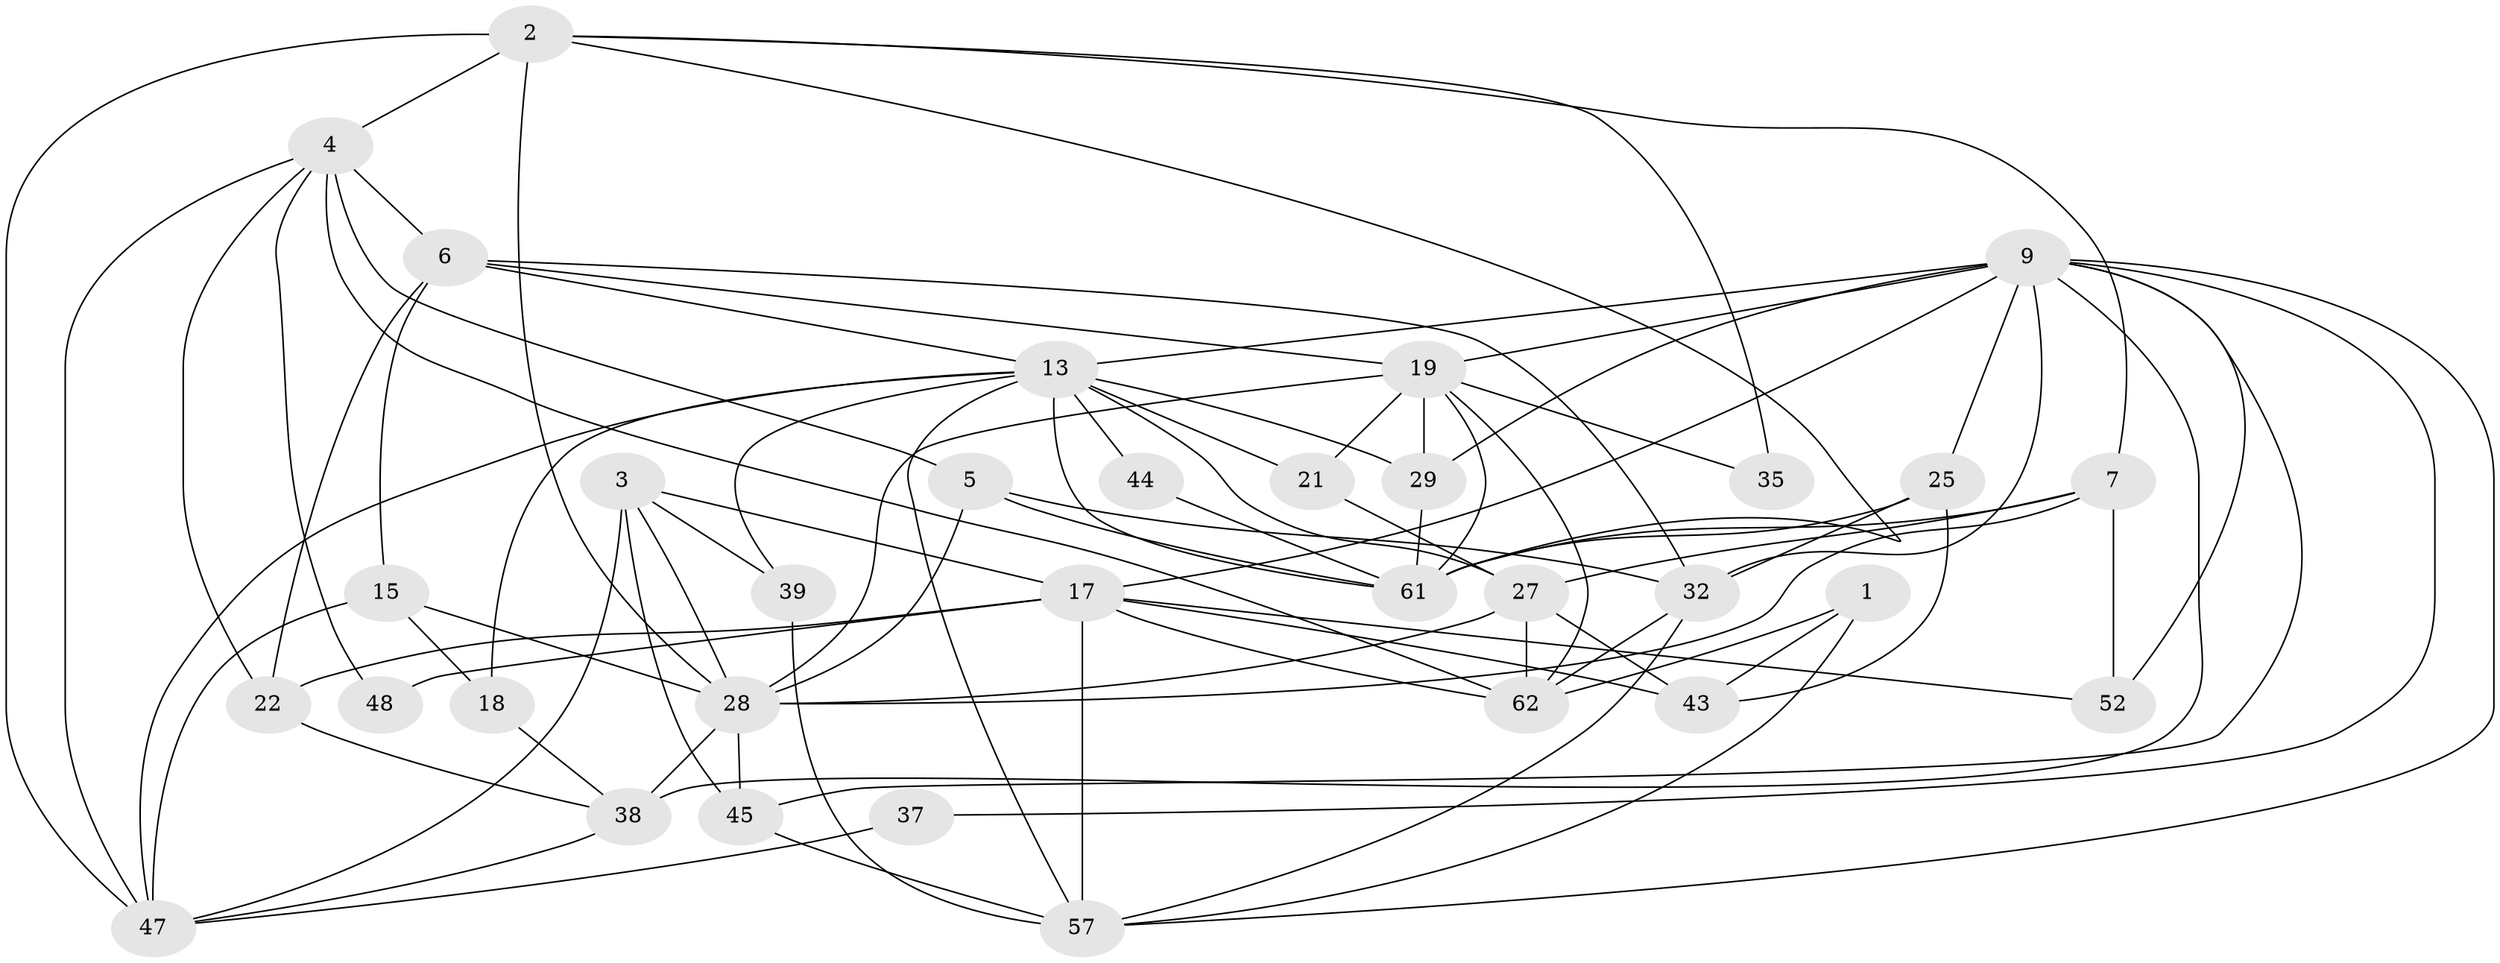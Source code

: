 // original degree distribution, {3: 0.2835820895522388, 4: 0.26865671641791045, 5: 0.208955223880597, 6: 0.07462686567164178, 2: 0.11940298507462686, 7: 0.014925373134328358, 8: 0.029850746268656716}
// Generated by graph-tools (version 1.1) at 2025/14/03/09/25 04:14:58]
// undirected, 33 vertices, 86 edges
graph export_dot {
graph [start="1"]
  node [color=gray90,style=filled];
  1;
  2 [super="+31+36"];
  3 [super="+59+10"];
  4 [super="+8+20"];
  5;
  6 [super="+16"];
  7 [super="+26"];
  9 [super="+11+14+41"];
  13 [super="+51+53+30"];
  15 [super="+42"];
  17 [super="+46"];
  18;
  19 [super="+34+40"];
  21;
  22 [super="+24+23"];
  25 [super="+67"];
  27 [super="+58"];
  28 [super="+55+54"];
  29;
  32 [super="+63+33"];
  35;
  37;
  38 [super="+56"];
  39;
  43 [super="+49"];
  44;
  45;
  47 [super="+64"];
  48;
  52;
  57;
  61;
  62;
  1 -- 57;
  1 -- 43;
  1 -- 62;
  2 -- 28 [weight=2];
  2 -- 35;
  2 -- 7;
  2 -- 47;
  2 -- 61;
  2 -- 4 [weight=3];
  3 -- 28;
  3 -- 17;
  3 -- 39;
  3 -- 45;
  3 -- 47;
  4 -- 47 [weight=2];
  4 -- 6;
  4 -- 48;
  4 -- 5;
  4 -- 62;
  4 -- 22;
  5 -- 32;
  5 -- 61;
  5 -- 28;
  6 -- 13;
  6 -- 32;
  6 -- 19 [weight=2];
  6 -- 15;
  6 -- 22 [weight=2];
  7 -- 28;
  7 -- 27;
  7 -- 52;
  7 -- 61;
  9 -- 19;
  9 -- 32 [weight=2];
  9 -- 52;
  9 -- 17 [weight=2];
  9 -- 37;
  9 -- 29;
  9 -- 13;
  9 -- 45;
  9 -- 57;
  9 -- 38;
  9 -- 25;
  13 -- 61;
  13 -- 21;
  13 -- 18;
  13 -- 57;
  13 -- 44;
  13 -- 47;
  13 -- 27;
  13 -- 29;
  13 -- 39;
  15 -- 18;
  15 -- 47;
  15 -- 28;
  17 -- 57 [weight=2];
  17 -- 52;
  17 -- 62;
  17 -- 48;
  17 -- 22;
  17 -- 43;
  18 -- 38;
  19 -- 61;
  19 -- 21;
  19 -- 35;
  19 -- 62;
  19 -- 29;
  19 -- 28;
  21 -- 27;
  22 -- 38 [weight=2];
  25 -- 61;
  25 -- 32 [weight=2];
  25 -- 43;
  27 -- 62;
  27 -- 43 [weight=2];
  27 -- 28;
  28 -- 45;
  28 -- 38;
  29 -- 61;
  32 -- 62;
  32 -- 57;
  37 -- 47;
  38 -- 47;
  39 -- 57;
  44 -- 61;
  45 -- 57;
}
